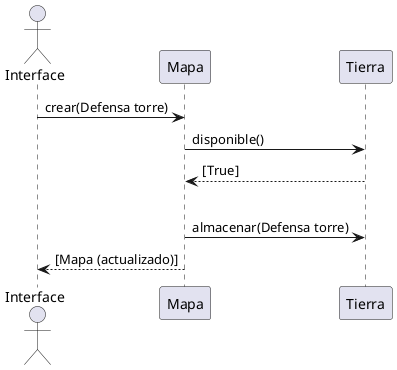 @startuml

actor Interface

Interface -> Mapa: crear(Defensa torre)
Mapa -> Tierra: disponible()
Tierra --> Mapa: [True]
|||
Mapa -> Tierra: almacenar(Defensa torre)

Mapa --> Interface: [Mapa (actualizado)]

@enduml